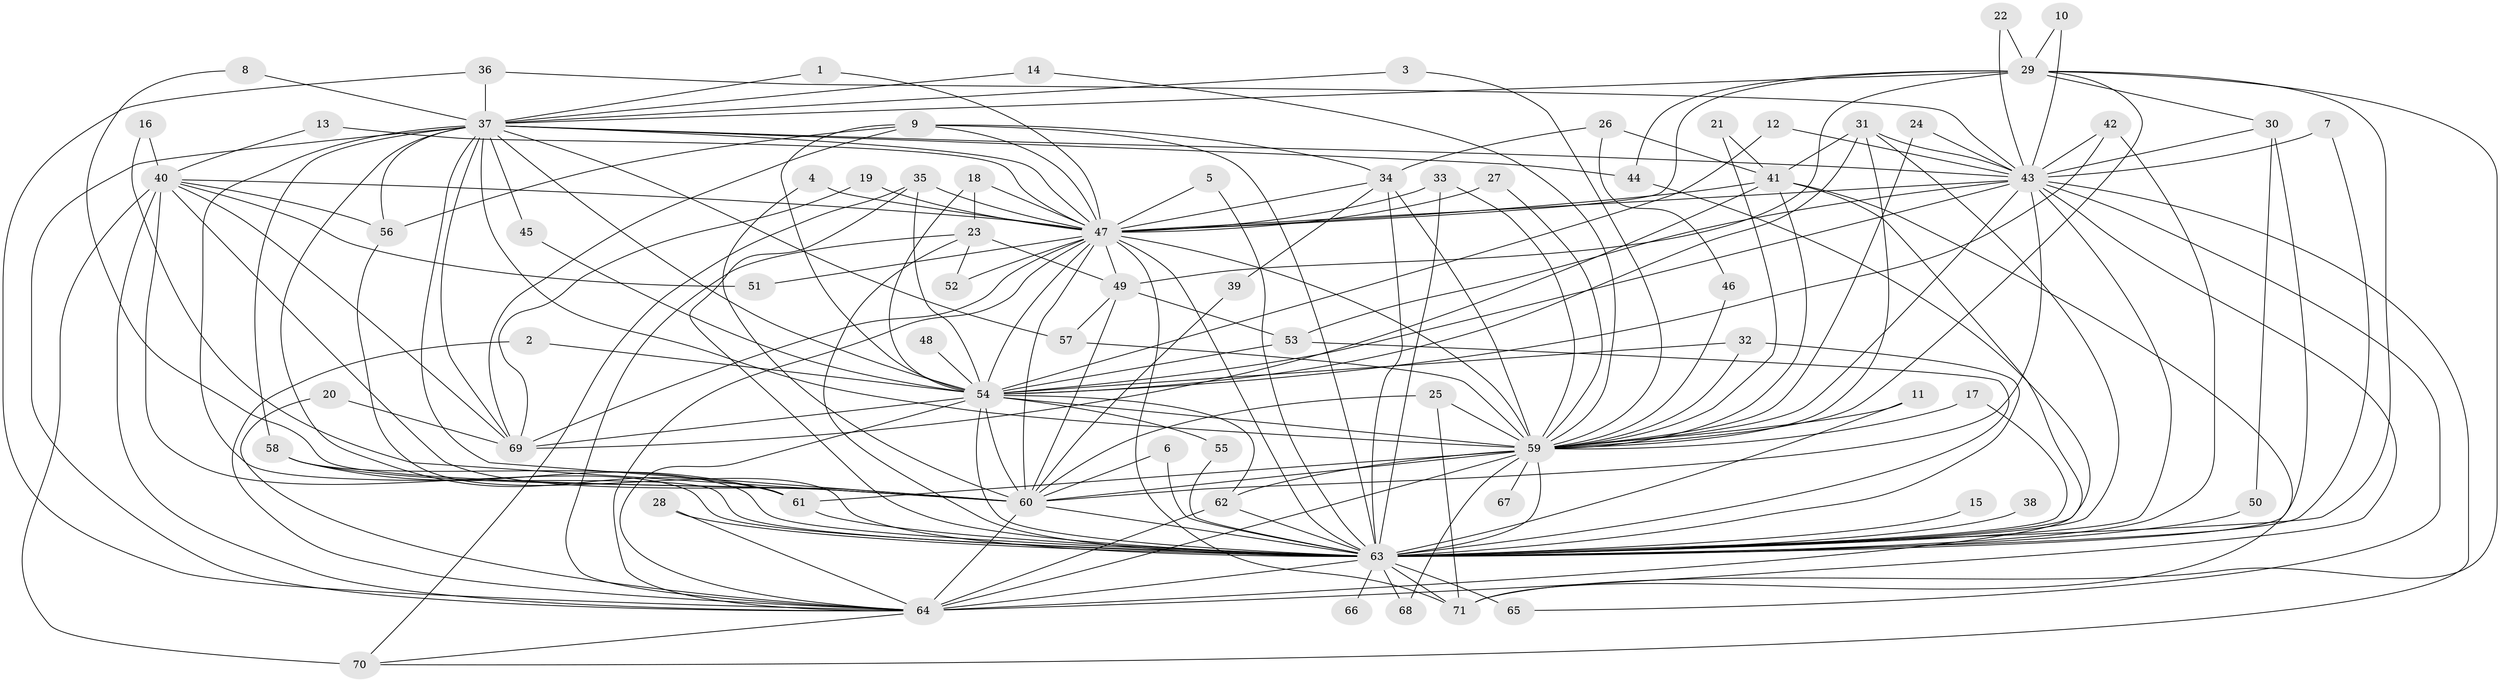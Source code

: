 // original degree distribution, {25: 0.007042253521126761, 20: 0.007042253521126761, 21: 0.007042253521126761, 37: 0.007042253521126761, 23: 0.007042253521126761, 26: 0.014084507042253521, 22: 0.007042253521126761, 18: 0.007042253521126761, 32: 0.007042253521126761, 2: 0.5352112676056338, 3: 0.21830985915492956, 6: 0.028169014084507043, 4: 0.09859154929577464, 7: 0.007042253521126761, 5: 0.028169014084507043, 8: 0.014084507042253521}
// Generated by graph-tools (version 1.1) at 2025/49/03/09/25 03:49:31]
// undirected, 71 vertices, 189 edges
graph export_dot {
graph [start="1"]
  node [color=gray90,style=filled];
  1;
  2;
  3;
  4;
  5;
  6;
  7;
  8;
  9;
  10;
  11;
  12;
  13;
  14;
  15;
  16;
  17;
  18;
  19;
  20;
  21;
  22;
  23;
  24;
  25;
  26;
  27;
  28;
  29;
  30;
  31;
  32;
  33;
  34;
  35;
  36;
  37;
  38;
  39;
  40;
  41;
  42;
  43;
  44;
  45;
  46;
  47;
  48;
  49;
  50;
  51;
  52;
  53;
  54;
  55;
  56;
  57;
  58;
  59;
  60;
  61;
  62;
  63;
  64;
  65;
  66;
  67;
  68;
  69;
  70;
  71;
  1 -- 37 [weight=1.0];
  1 -- 47 [weight=1.0];
  2 -- 54 [weight=1.0];
  2 -- 64 [weight=1.0];
  3 -- 37 [weight=1.0];
  3 -- 59 [weight=1.0];
  4 -- 47 [weight=1.0];
  4 -- 60 [weight=1.0];
  5 -- 47 [weight=1.0];
  5 -- 63 [weight=1.0];
  6 -- 60 [weight=1.0];
  6 -- 63 [weight=1.0];
  7 -- 43 [weight=1.0];
  7 -- 63 [weight=1.0];
  8 -- 37 [weight=1.0];
  8 -- 60 [weight=1.0];
  9 -- 34 [weight=1.0];
  9 -- 47 [weight=1.0];
  9 -- 54 [weight=1.0];
  9 -- 56 [weight=1.0];
  9 -- 63 [weight=1.0];
  9 -- 69 [weight=1.0];
  10 -- 29 [weight=1.0];
  10 -- 43 [weight=1.0];
  11 -- 59 [weight=1.0];
  11 -- 63 [weight=1.0];
  12 -- 43 [weight=1.0];
  12 -- 54 [weight=1.0];
  13 -- 40 [weight=1.0];
  13 -- 47 [weight=1.0];
  14 -- 37 [weight=1.0];
  14 -- 59 [weight=1.0];
  15 -- 63 [weight=1.0];
  16 -- 40 [weight=1.0];
  16 -- 60 [weight=1.0];
  17 -- 59 [weight=1.0];
  17 -- 63 [weight=1.0];
  18 -- 23 [weight=1.0];
  18 -- 47 [weight=1.0];
  18 -- 54 [weight=1.0];
  19 -- 47 [weight=1.0];
  19 -- 69 [weight=1.0];
  20 -- 64 [weight=1.0];
  20 -- 69 [weight=1.0];
  21 -- 41 [weight=1.0];
  21 -- 59 [weight=1.0];
  22 -- 29 [weight=1.0];
  22 -- 43 [weight=1.0];
  23 -- 49 [weight=1.0];
  23 -- 52 [weight=1.0];
  23 -- 63 [weight=1.0];
  23 -- 64 [weight=1.0];
  24 -- 43 [weight=1.0];
  24 -- 59 [weight=1.0];
  25 -- 59 [weight=1.0];
  25 -- 60 [weight=1.0];
  25 -- 71 [weight=1.0];
  26 -- 34 [weight=1.0];
  26 -- 41 [weight=1.0];
  26 -- 46 [weight=1.0];
  27 -- 47 [weight=1.0];
  27 -- 59 [weight=1.0];
  28 -- 63 [weight=1.0];
  28 -- 64 [weight=1.0];
  29 -- 30 [weight=1.0];
  29 -- 37 [weight=1.0];
  29 -- 44 [weight=1.0];
  29 -- 47 [weight=1.0];
  29 -- 49 [weight=1.0];
  29 -- 59 [weight=1.0];
  29 -- 63 [weight=1.0];
  29 -- 71 [weight=1.0];
  30 -- 43 [weight=1.0];
  30 -- 50 [weight=1.0];
  30 -- 63 [weight=2.0];
  31 -- 41 [weight=1.0];
  31 -- 43 [weight=1.0];
  31 -- 54 [weight=1.0];
  31 -- 59 [weight=2.0];
  31 -- 63 [weight=1.0];
  32 -- 54 [weight=1.0];
  32 -- 59 [weight=1.0];
  32 -- 63 [weight=1.0];
  33 -- 47 [weight=1.0];
  33 -- 59 [weight=1.0];
  33 -- 63 [weight=1.0];
  34 -- 39 [weight=1.0];
  34 -- 47 [weight=1.0];
  34 -- 59 [weight=1.0];
  34 -- 63 [weight=1.0];
  35 -- 47 [weight=1.0];
  35 -- 54 [weight=1.0];
  35 -- 63 [weight=1.0];
  35 -- 70 [weight=1.0];
  36 -- 37 [weight=1.0];
  36 -- 43 [weight=1.0];
  36 -- 64 [weight=1.0];
  37 -- 43 [weight=1.0];
  37 -- 44 [weight=1.0];
  37 -- 45 [weight=1.0];
  37 -- 47 [weight=1.0];
  37 -- 54 [weight=1.0];
  37 -- 56 [weight=1.0];
  37 -- 57 [weight=1.0];
  37 -- 58 [weight=1.0];
  37 -- 59 [weight=2.0];
  37 -- 60 [weight=1.0];
  37 -- 61 [weight=1.0];
  37 -- 63 [weight=2.0];
  37 -- 64 [weight=1.0];
  37 -- 69 [weight=1.0];
  38 -- 63 [weight=1.0];
  39 -- 60 [weight=1.0];
  40 -- 47 [weight=1.0];
  40 -- 51 [weight=1.0];
  40 -- 56 [weight=1.0];
  40 -- 60 [weight=1.0];
  40 -- 63 [weight=1.0];
  40 -- 64 [weight=1.0];
  40 -- 69 [weight=1.0];
  40 -- 70 [weight=1.0];
  41 -- 47 [weight=1.0];
  41 -- 59 [weight=1.0];
  41 -- 63 [weight=2.0];
  41 -- 69 [weight=1.0];
  41 -- 71 [weight=1.0];
  42 -- 43 [weight=1.0];
  42 -- 54 [weight=2.0];
  42 -- 63 [weight=1.0];
  43 -- 47 [weight=2.0];
  43 -- 53 [weight=1.0];
  43 -- 54 [weight=1.0];
  43 -- 59 [weight=2.0];
  43 -- 60 [weight=1.0];
  43 -- 63 [weight=2.0];
  43 -- 64 [weight=1.0];
  43 -- 65 [weight=1.0];
  43 -- 70 [weight=1.0];
  44 -- 64 [weight=1.0];
  45 -- 54 [weight=1.0];
  46 -- 59 [weight=1.0];
  47 -- 49 [weight=2.0];
  47 -- 51 [weight=1.0];
  47 -- 52 [weight=1.0];
  47 -- 54 [weight=1.0];
  47 -- 59 [weight=2.0];
  47 -- 60 [weight=1.0];
  47 -- 63 [weight=2.0];
  47 -- 64 [weight=2.0];
  47 -- 69 [weight=1.0];
  47 -- 71 [weight=1.0];
  48 -- 54 [weight=2.0];
  49 -- 53 [weight=1.0];
  49 -- 57 [weight=1.0];
  49 -- 60 [weight=1.0];
  50 -- 63 [weight=2.0];
  53 -- 54 [weight=1.0];
  53 -- 63 [weight=1.0];
  54 -- 55 [weight=1.0];
  54 -- 59 [weight=2.0];
  54 -- 60 [weight=2.0];
  54 -- 62 [weight=2.0];
  54 -- 63 [weight=2.0];
  54 -- 64 [weight=1.0];
  54 -- 69 [weight=1.0];
  55 -- 63 [weight=1.0];
  56 -- 63 [weight=2.0];
  57 -- 59 [weight=1.0];
  58 -- 60 [weight=1.0];
  58 -- 61 [weight=1.0];
  58 -- 63 [weight=1.0];
  59 -- 60 [weight=3.0];
  59 -- 61 [weight=2.0];
  59 -- 62 [weight=1.0];
  59 -- 63 [weight=5.0];
  59 -- 64 [weight=4.0];
  59 -- 67 [weight=2.0];
  59 -- 68 [weight=1.0];
  60 -- 63 [weight=3.0];
  60 -- 64 [weight=2.0];
  61 -- 63 [weight=2.0];
  62 -- 63 [weight=2.0];
  62 -- 64 [weight=1.0];
  63 -- 64 [weight=2.0];
  63 -- 65 [weight=2.0];
  63 -- 66 [weight=2.0];
  63 -- 68 [weight=1.0];
  63 -- 71 [weight=1.0];
  64 -- 70 [weight=1.0];
}
